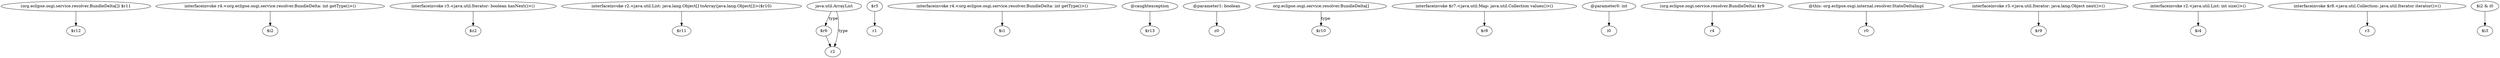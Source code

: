 digraph g {
0[label="(org.eclipse.osgi.service.resolver.BundleDelta[]) $r11"]
1[label="$r12"]
0->1[label=""]
2[label="interfaceinvoke r4.<org.eclipse.osgi.service.resolver.BundleDelta: int getType()>()"]
3[label="$i2"]
2->3[label=""]
4[label="interfaceinvoke r3.<java.util.Iterator: boolean hasNext()>()"]
5[label="$z2"]
4->5[label=""]
6[label="interfaceinvoke r2.<java.util.List: java.lang.Object[] toArray(java.lang.Object[])>($r10)"]
7[label="$r11"]
6->7[label=""]
8[label="java.util.ArrayList"]
9[label="$r6"]
8->9[label="type"]
10[label="$r5"]
11[label="r1"]
10->11[label=""]
12[label="interfaceinvoke r4.<org.eclipse.osgi.service.resolver.BundleDelta: int getType()>()"]
13[label="$i1"]
12->13[label=""]
14[label="@caughtexception"]
15[label="$r13"]
14->15[label=""]
16[label="@parameter1: boolean"]
17[label="z0"]
16->17[label=""]
18[label="org.eclipse.osgi.service.resolver.BundleDelta[]"]
19[label="$r10"]
18->19[label="type"]
20[label="r2"]
8->20[label="type"]
21[label="interfaceinvoke $r7.<java.util.Map: java.util.Collection values()>()"]
22[label="$r8"]
21->22[label=""]
23[label="@parameter0: int"]
24[label="i0"]
23->24[label=""]
25[label="(org.eclipse.osgi.service.resolver.BundleDelta) $r9"]
26[label="r4"]
25->26[label=""]
9->20[label=""]
27[label="@this: org.eclipse.osgi.internal.resolver.StateDeltaImpl"]
28[label="r0"]
27->28[label=""]
29[label="interfaceinvoke r3.<java.util.Iterator: java.lang.Object next()>()"]
30[label="$r9"]
29->30[label=""]
31[label="interfaceinvoke r2.<java.util.List: int size()>()"]
32[label="$i4"]
31->32[label=""]
33[label="interfaceinvoke $r8.<java.util.Collection: java.util.Iterator iterator()>()"]
34[label="r3"]
33->34[label=""]
35[label="$i2 & i0"]
36[label="$i3"]
35->36[label=""]
}